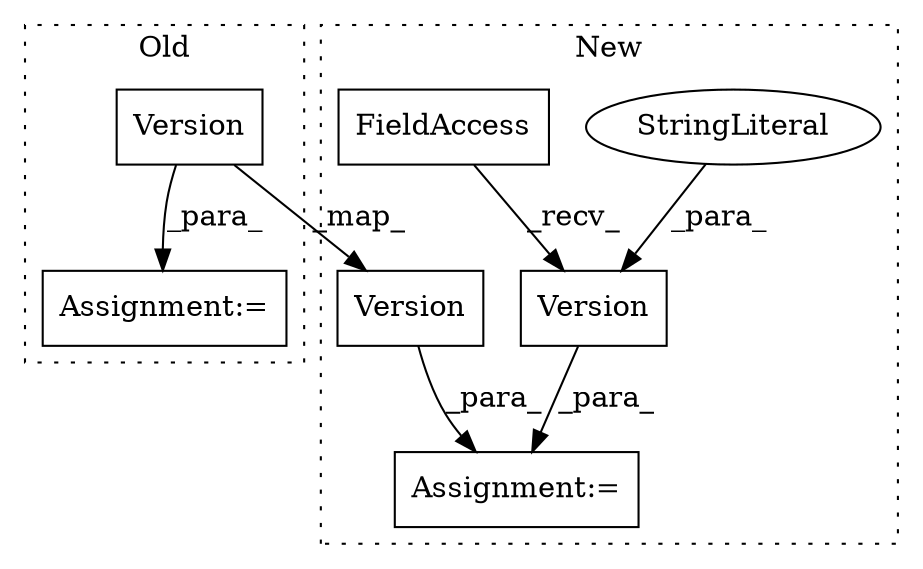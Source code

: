 digraph G {
subgraph cluster0 {
1 [label="Version" a="32" s="1266,1281" l="8,1" shape="box"];
4 [label="Assignment:=" a="7" s="1229" l="1" shape="box"];
label = "Old";
style="dotted";
}
subgraph cluster1 {
2 [label="Version" a="32" s="1300,1315" l="8,1" shape="box"];
3 [label="Assignment:=" a="7" s="1236" l="1" shape="box"];
5 [label="Version" a="32" s="1369,1384" l="8,1" shape="box"];
6 [label="StringLiteral" a="45" s="1377" l="7" shape="ellipse"];
7 [label="FieldAccess" a="22" s="1333" l="19" shape="box"];
label = "New";
style="dotted";
}
1 -> 4 [label="_para_"];
1 -> 2 [label="_map_"];
2 -> 3 [label="_para_"];
5 -> 3 [label="_para_"];
6 -> 5 [label="_para_"];
7 -> 5 [label="_recv_"];
}